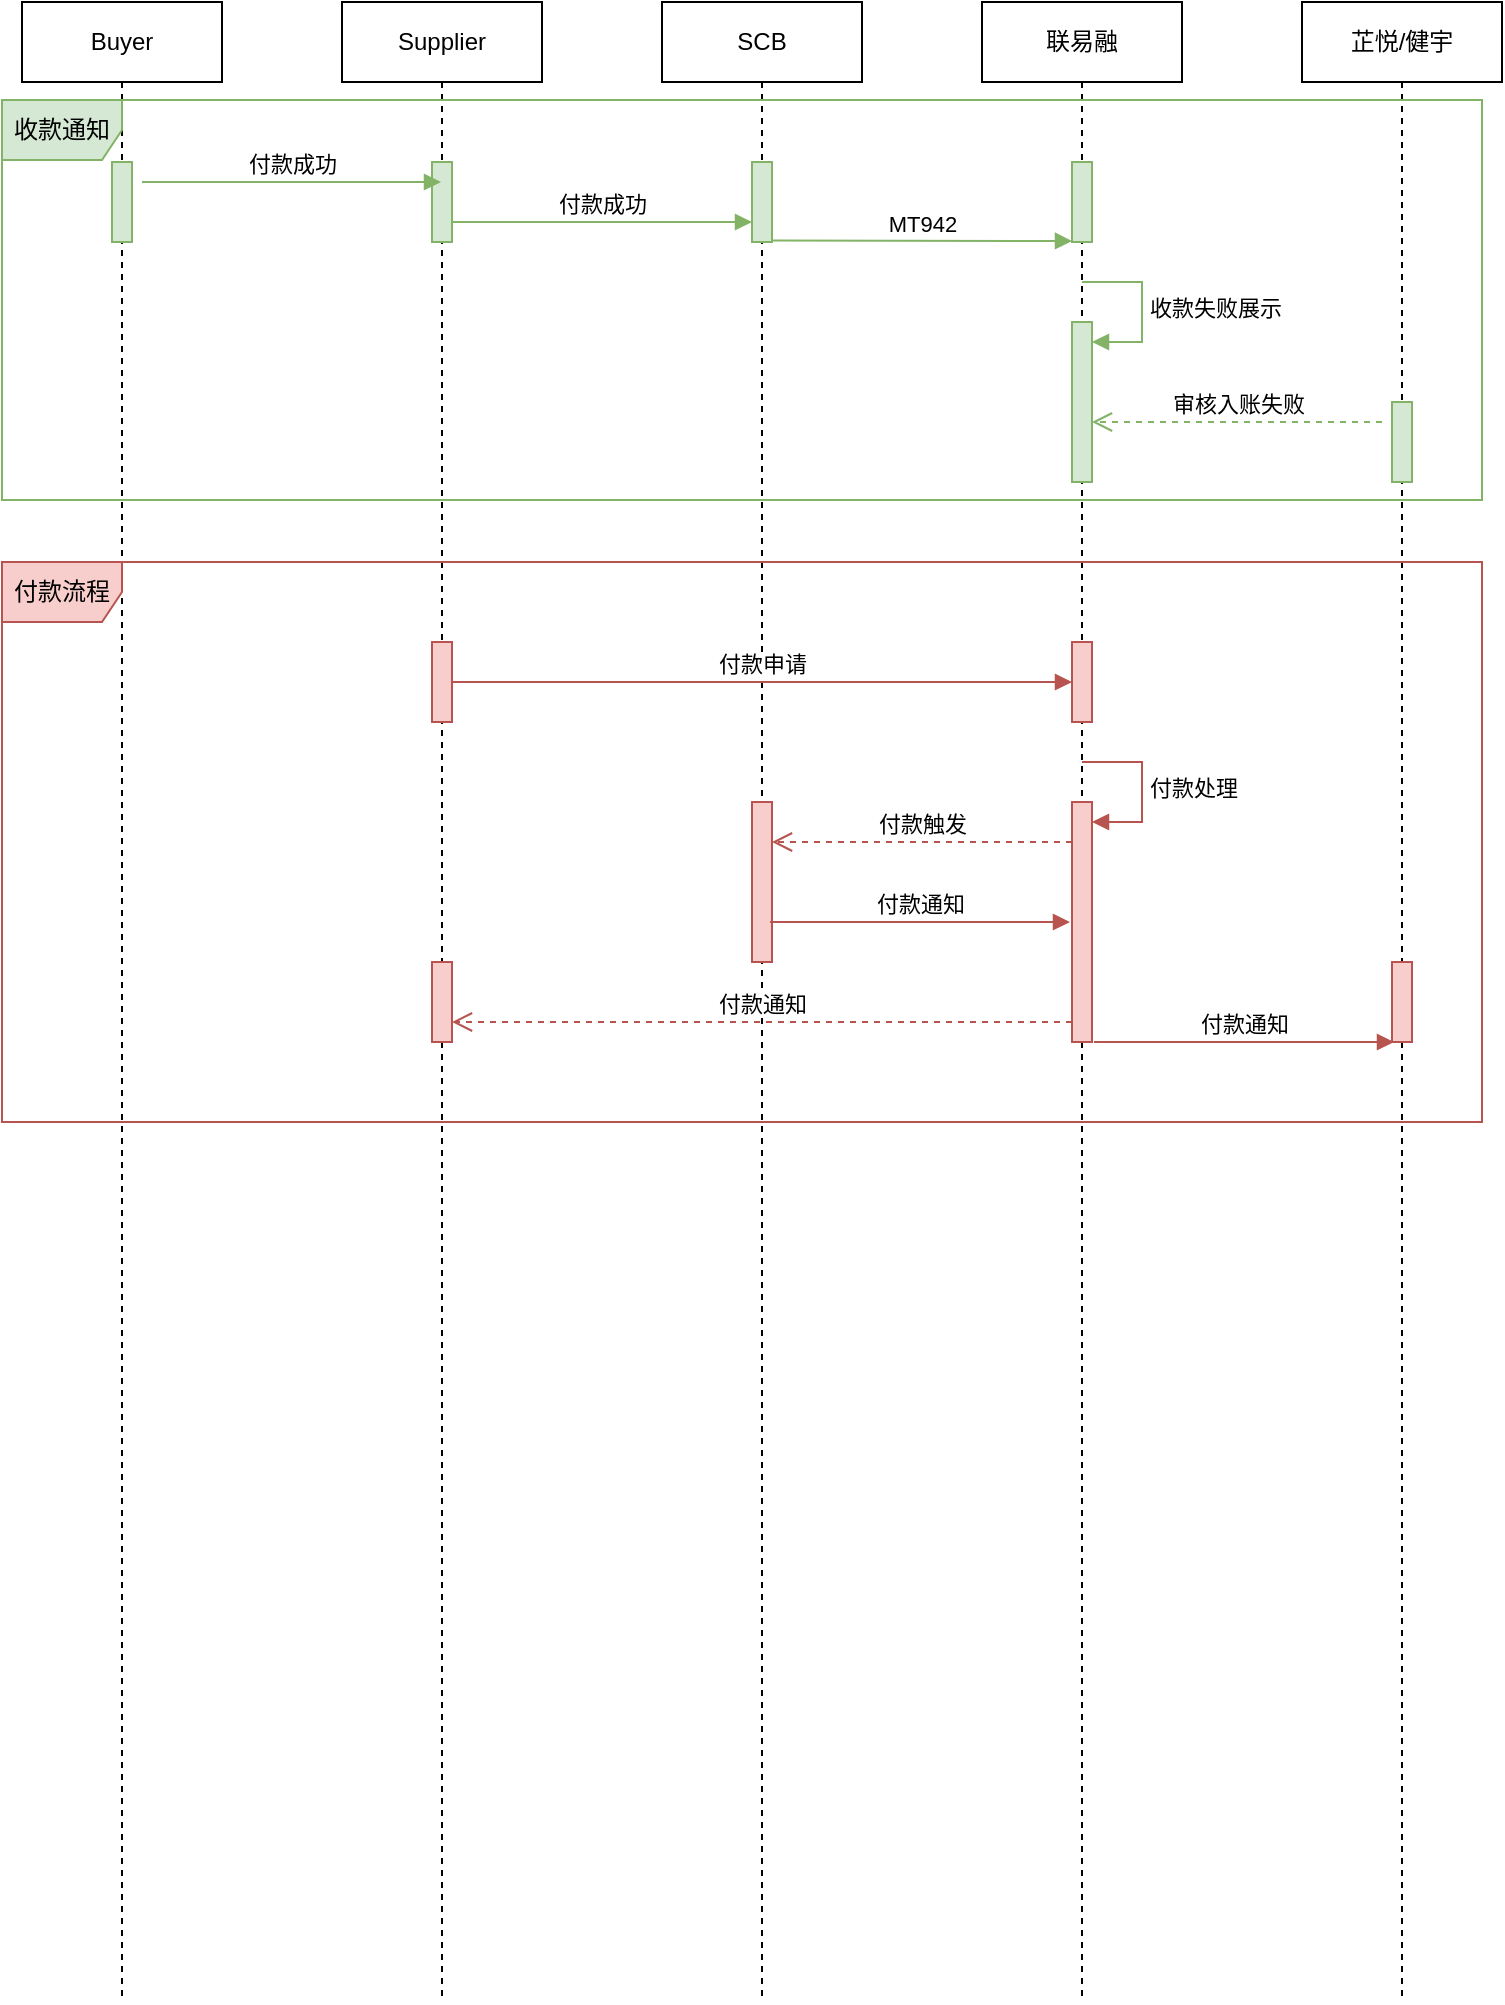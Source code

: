 <mxfile version="21.3.7" type="github">
  <diagram name="Page-1" id="2YBvvXClWsGukQMizWep">
    <mxGraphModel dx="1195" dy="645" grid="1" gridSize="10" guides="1" tooltips="1" connect="1" arrows="1" fold="1" page="1" pageScale="1" pageWidth="850" pageHeight="1100" math="0" shadow="0">
      <root>
        <mxCell id="0" />
        <mxCell id="1" parent="0" />
        <mxCell id="LnMXNG8-bUCVtMXn4GcC-1" value="Supplier" style="shape=umlLifeline;perimeter=lifelinePerimeter;whiteSpace=wrap;html=1;container=1;dropTarget=0;collapsible=0;recursiveResize=0;outlineConnect=0;portConstraint=eastwest;newEdgeStyle={&quot;edgeStyle&quot;:&quot;elbowEdgeStyle&quot;,&quot;elbow&quot;:&quot;vertical&quot;,&quot;curved&quot;:0,&quot;rounded&quot;:0};" vertex="1" parent="1">
          <mxGeometry x="190" y="80" width="100" height="1000" as="geometry" />
        </mxCell>
        <mxCell id="LnMXNG8-bUCVtMXn4GcC-6" value="" style="html=1;points=[];perimeter=orthogonalPerimeter;outlineConnect=0;targetShapes=umlLifeline;portConstraint=eastwest;newEdgeStyle={&quot;edgeStyle&quot;:&quot;elbowEdgeStyle&quot;,&quot;elbow&quot;:&quot;vertical&quot;,&quot;curved&quot;:0,&quot;rounded&quot;:0};fillColor=#d5e8d4;strokeColor=#82b366;" vertex="1" parent="LnMXNG8-bUCVtMXn4GcC-1">
          <mxGeometry x="45" y="80" width="10" height="40" as="geometry" />
        </mxCell>
        <mxCell id="LnMXNG8-bUCVtMXn4GcC-42" value="" style="html=1;points=[];perimeter=orthogonalPerimeter;outlineConnect=0;targetShapes=umlLifeline;portConstraint=eastwest;newEdgeStyle={&quot;edgeStyle&quot;:&quot;elbowEdgeStyle&quot;,&quot;elbow&quot;:&quot;vertical&quot;,&quot;curved&quot;:0,&quot;rounded&quot;:0};fillColor=#f8cecc;strokeColor=#b85450;" vertex="1" parent="LnMXNG8-bUCVtMXn4GcC-1">
          <mxGeometry x="45" y="320" width="10" height="40" as="geometry" />
        </mxCell>
        <mxCell id="LnMXNG8-bUCVtMXn4GcC-2" value="Buyer" style="shape=umlLifeline;perimeter=lifelinePerimeter;whiteSpace=wrap;html=1;container=1;dropTarget=0;collapsible=0;recursiveResize=0;outlineConnect=0;portConstraint=eastwest;newEdgeStyle={&quot;edgeStyle&quot;:&quot;elbowEdgeStyle&quot;,&quot;elbow&quot;:&quot;vertical&quot;,&quot;curved&quot;:0,&quot;rounded&quot;:0};" vertex="1" parent="1">
          <mxGeometry x="30" y="80" width="100" height="1000" as="geometry" />
        </mxCell>
        <mxCell id="LnMXNG8-bUCVtMXn4GcC-5" value="" style="html=1;points=[];perimeter=orthogonalPerimeter;outlineConnect=0;targetShapes=umlLifeline;portConstraint=eastwest;newEdgeStyle={&quot;edgeStyle&quot;:&quot;elbowEdgeStyle&quot;,&quot;elbow&quot;:&quot;vertical&quot;,&quot;curved&quot;:0,&quot;rounded&quot;:0};fillColor=#d5e8d4;strokeColor=#82b366;" vertex="1" parent="LnMXNG8-bUCVtMXn4GcC-2">
          <mxGeometry x="45" y="80" width="10" height="40" as="geometry" />
        </mxCell>
        <mxCell id="LnMXNG8-bUCVtMXn4GcC-3" value="SCB" style="shape=umlLifeline;perimeter=lifelinePerimeter;whiteSpace=wrap;html=1;container=1;dropTarget=0;collapsible=0;recursiveResize=0;outlineConnect=0;portConstraint=eastwest;newEdgeStyle={&quot;edgeStyle&quot;:&quot;elbowEdgeStyle&quot;,&quot;elbow&quot;:&quot;vertical&quot;,&quot;curved&quot;:0,&quot;rounded&quot;:0};" vertex="1" parent="1">
          <mxGeometry x="350" y="80" width="100" height="1000" as="geometry" />
        </mxCell>
        <mxCell id="LnMXNG8-bUCVtMXn4GcC-8" value="" style="html=1;points=[];perimeter=orthogonalPerimeter;outlineConnect=0;targetShapes=umlLifeline;portConstraint=eastwest;newEdgeStyle={&quot;edgeStyle&quot;:&quot;elbowEdgeStyle&quot;,&quot;elbow&quot;:&quot;vertical&quot;,&quot;curved&quot;:0,&quot;rounded&quot;:0};fillColor=#d5e8d4;strokeColor=#82b366;" vertex="1" parent="LnMXNG8-bUCVtMXn4GcC-3">
          <mxGeometry x="45" y="80" width="10" height="40" as="geometry" />
        </mxCell>
        <mxCell id="LnMXNG8-bUCVtMXn4GcC-4" value="联易融" style="shape=umlLifeline;perimeter=lifelinePerimeter;whiteSpace=wrap;html=1;container=1;dropTarget=0;collapsible=0;recursiveResize=0;outlineConnect=0;portConstraint=eastwest;newEdgeStyle={&quot;edgeStyle&quot;:&quot;elbowEdgeStyle&quot;,&quot;elbow&quot;:&quot;vertical&quot;,&quot;curved&quot;:0,&quot;rounded&quot;:0};" vertex="1" parent="1">
          <mxGeometry x="510" y="80" width="100" height="1000" as="geometry" />
        </mxCell>
        <mxCell id="LnMXNG8-bUCVtMXn4GcC-11" value="" style="html=1;points=[];perimeter=orthogonalPerimeter;outlineConnect=0;targetShapes=umlLifeline;portConstraint=eastwest;newEdgeStyle={&quot;edgeStyle&quot;:&quot;elbowEdgeStyle&quot;,&quot;elbow&quot;:&quot;vertical&quot;,&quot;curved&quot;:0,&quot;rounded&quot;:0};fillColor=#d5e8d4;strokeColor=#82b366;" vertex="1" parent="LnMXNG8-bUCVtMXn4GcC-4">
          <mxGeometry x="45" y="80" width="10" height="40" as="geometry" />
        </mxCell>
        <mxCell id="LnMXNG8-bUCVtMXn4GcC-13" value="" style="html=1;points=[];perimeter=orthogonalPerimeter;outlineConnect=0;targetShapes=umlLifeline;portConstraint=eastwest;newEdgeStyle={&quot;edgeStyle&quot;:&quot;elbowEdgeStyle&quot;,&quot;elbow&quot;:&quot;vertical&quot;,&quot;curved&quot;:0,&quot;rounded&quot;:0};fillColor=#d5e8d4;strokeColor=#82b366;" vertex="1" parent="LnMXNG8-bUCVtMXn4GcC-4">
          <mxGeometry x="45" y="160" width="10" height="80" as="geometry" />
        </mxCell>
        <mxCell id="LnMXNG8-bUCVtMXn4GcC-14" value="收款失败展示" style="html=1;align=left;spacingLeft=2;endArrow=block;rounded=0;edgeStyle=orthogonalEdgeStyle;curved=0;rounded=0;fillColor=#d5e8d4;strokeColor=#82b366;" edge="1" target="LnMXNG8-bUCVtMXn4GcC-13" parent="LnMXNG8-bUCVtMXn4GcC-4">
          <mxGeometry relative="1" as="geometry">
            <mxPoint x="50" y="140" as="sourcePoint" />
            <Array as="points">
              <mxPoint x="80" y="170" />
            </Array>
          </mxGeometry>
        </mxCell>
        <mxCell id="LnMXNG8-bUCVtMXn4GcC-43" value="" style="html=1;points=[];perimeter=orthogonalPerimeter;outlineConnect=0;targetShapes=umlLifeline;portConstraint=eastwest;newEdgeStyle={&quot;edgeStyle&quot;:&quot;elbowEdgeStyle&quot;,&quot;elbow&quot;:&quot;vertical&quot;,&quot;curved&quot;:0,&quot;rounded&quot;:0};fillColor=#f8cecc;strokeColor=#b85450;" vertex="1" parent="LnMXNG8-bUCVtMXn4GcC-4">
          <mxGeometry x="45" y="320" width="10" height="40" as="geometry" />
        </mxCell>
        <mxCell id="LnMXNG8-bUCVtMXn4GcC-45" value="" style="html=1;points=[];perimeter=orthogonalPerimeter;outlineConnect=0;targetShapes=umlLifeline;portConstraint=eastwest;newEdgeStyle={&quot;edgeStyle&quot;:&quot;elbowEdgeStyle&quot;,&quot;elbow&quot;:&quot;vertical&quot;,&quot;curved&quot;:0,&quot;rounded&quot;:0};fillColor=#f8cecc;strokeColor=#b85450;" vertex="1" parent="LnMXNG8-bUCVtMXn4GcC-4">
          <mxGeometry x="45" y="400" width="10" height="120" as="geometry" />
        </mxCell>
        <mxCell id="LnMXNG8-bUCVtMXn4GcC-46" value="付款处理" style="html=1;align=left;spacingLeft=2;endArrow=block;rounded=0;edgeStyle=orthogonalEdgeStyle;curved=0;rounded=0;fillColor=#f8cecc;strokeColor=#b85450;" edge="1" target="LnMXNG8-bUCVtMXn4GcC-45" parent="LnMXNG8-bUCVtMXn4GcC-4">
          <mxGeometry relative="1" as="geometry">
            <mxPoint x="50" y="380" as="sourcePoint" />
            <Array as="points">
              <mxPoint x="80" y="410" />
            </Array>
          </mxGeometry>
        </mxCell>
        <mxCell id="LnMXNG8-bUCVtMXn4GcC-7" value="付款成功" style="html=1;verticalAlign=bottom;endArrow=block;edgeStyle=elbowEdgeStyle;elbow=vertical;curved=0;rounded=0;fillColor=#d5e8d4;strokeColor=#82b366;" edge="1" parent="1" target="LnMXNG8-bUCVtMXn4GcC-1">
          <mxGeometry width="80" relative="1" as="geometry">
            <mxPoint x="90" y="170" as="sourcePoint" />
            <mxPoint x="170" y="170" as="targetPoint" />
          </mxGeometry>
        </mxCell>
        <mxCell id="LnMXNG8-bUCVtMXn4GcC-20" value="芷悦/健宇" style="shape=umlLifeline;perimeter=lifelinePerimeter;whiteSpace=wrap;html=1;container=1;dropTarget=0;collapsible=0;recursiveResize=0;outlineConnect=0;portConstraint=eastwest;newEdgeStyle={&quot;edgeStyle&quot;:&quot;elbowEdgeStyle&quot;,&quot;elbow&quot;:&quot;vertical&quot;,&quot;curved&quot;:0,&quot;rounded&quot;:0};" vertex="1" parent="1">
          <mxGeometry x="670" y="80" width="100" height="1000" as="geometry" />
        </mxCell>
        <mxCell id="LnMXNG8-bUCVtMXn4GcC-21" value="" style="html=1;points=[];perimeter=orthogonalPerimeter;outlineConnect=0;targetShapes=umlLifeline;portConstraint=eastwest;newEdgeStyle={&quot;edgeStyle&quot;:&quot;elbowEdgeStyle&quot;,&quot;elbow&quot;:&quot;vertical&quot;,&quot;curved&quot;:0,&quot;rounded&quot;:0};fillColor=#d5e8d4;strokeColor=#82b366;" vertex="1" parent="LnMXNG8-bUCVtMXn4GcC-20">
          <mxGeometry x="45" y="200" width="10" height="40" as="geometry" />
        </mxCell>
        <mxCell id="LnMXNG8-bUCVtMXn4GcC-10" value="付款成功" style="html=1;verticalAlign=bottom;endArrow=block;edgeStyle=elbowEdgeStyle;elbow=vertical;curved=0;rounded=0;fillColor=#d5e8d4;strokeColor=#82b366;" edge="1" parent="1">
          <mxGeometry width="80" relative="1" as="geometry">
            <mxPoint x="245" y="190" as="sourcePoint" />
            <mxPoint x="395" y="190" as="targetPoint" />
          </mxGeometry>
        </mxCell>
        <mxCell id="LnMXNG8-bUCVtMXn4GcC-12" value="MT942" style="html=1;verticalAlign=bottom;endArrow=block;edgeStyle=elbowEdgeStyle;elbow=vertical;curved=0;rounded=0;fillColor=#d5e8d4;strokeColor=#82b366;" edge="1" parent="1">
          <mxGeometry width="80" relative="1" as="geometry">
            <mxPoint x="405" y="199.31" as="sourcePoint" />
            <mxPoint x="555" y="199.31" as="targetPoint" />
          </mxGeometry>
        </mxCell>
        <mxCell id="LnMXNG8-bUCVtMXn4GcC-23" value="审核入账失败" style="html=1;verticalAlign=bottom;endArrow=open;dashed=1;endSize=8;edgeStyle=elbowEdgeStyle;elbow=vertical;curved=0;rounded=0;fillColor=#d5e8d4;strokeColor=#82b366;" edge="1" parent="1">
          <mxGeometry relative="1" as="geometry">
            <mxPoint x="710" y="290" as="sourcePoint" />
            <mxPoint x="565" y="290" as="targetPoint" />
          </mxGeometry>
        </mxCell>
        <mxCell id="LnMXNG8-bUCVtMXn4GcC-40" value="收款通知" style="shape=umlFrame;whiteSpace=wrap;html=1;pointerEvents=0;fillColor=#d5e8d4;strokeColor=#82b366;" vertex="1" parent="1">
          <mxGeometry x="20" y="129" width="740" height="200" as="geometry" />
        </mxCell>
        <mxCell id="LnMXNG8-bUCVtMXn4GcC-41" value="付款流程" style="shape=umlFrame;whiteSpace=wrap;html=1;pointerEvents=0;fillColor=#f8cecc;strokeColor=#b85450;" vertex="1" parent="1">
          <mxGeometry x="20" y="360" width="740" height="280" as="geometry" />
        </mxCell>
        <mxCell id="LnMXNG8-bUCVtMXn4GcC-44" value="付款申请" style="html=1;verticalAlign=bottom;endArrow=block;edgeStyle=elbowEdgeStyle;elbow=vertical;curved=0;rounded=0;fillColor=#f8cecc;strokeColor=#b85450;" edge="1" parent="1" source="LnMXNG8-bUCVtMXn4GcC-42" target="LnMXNG8-bUCVtMXn4GcC-43">
          <mxGeometry width="80" relative="1" as="geometry">
            <mxPoint x="250" y="420" as="sourcePoint" />
            <mxPoint x="330" y="420" as="targetPoint" />
          </mxGeometry>
        </mxCell>
        <mxCell id="LnMXNG8-bUCVtMXn4GcC-47" value="" style="html=1;points=[];perimeter=orthogonalPerimeter;outlineConnect=0;targetShapes=umlLifeline;portConstraint=eastwest;newEdgeStyle={&quot;edgeStyle&quot;:&quot;elbowEdgeStyle&quot;,&quot;elbow&quot;:&quot;vertical&quot;,&quot;curved&quot;:0,&quot;rounded&quot;:0};fillColor=#f8cecc;strokeColor=#b85450;" vertex="1" parent="1">
          <mxGeometry x="395" y="480" width="10" height="80" as="geometry" />
        </mxCell>
        <mxCell id="LnMXNG8-bUCVtMXn4GcC-48" value="付款触发" style="html=1;verticalAlign=bottom;endArrow=open;dashed=1;endSize=8;edgeStyle=elbowEdgeStyle;elbow=vertical;curved=0;rounded=0;fillColor=#f8cecc;strokeColor=#b85450;" edge="1" parent="1" source="LnMXNG8-bUCVtMXn4GcC-45">
          <mxGeometry relative="1" as="geometry">
            <mxPoint x="550" y="500" as="sourcePoint" />
            <mxPoint x="405" y="499.76" as="targetPoint" />
          </mxGeometry>
        </mxCell>
        <mxCell id="LnMXNG8-bUCVtMXn4GcC-50" value="付款通知" style="html=1;verticalAlign=bottom;endArrow=block;edgeStyle=elbowEdgeStyle;elbow=vertical;curved=0;rounded=0;exitX=0.5;exitY=0.75;exitDx=0;exitDy=0;exitPerimeter=0;entryX=0.4;entryY=0.46;entryDx=0;entryDy=0;entryPerimeter=0;fillColor=#f8cecc;strokeColor=#b85450;" edge="1" parent="1">
          <mxGeometry width="80" relative="1" as="geometry">
            <mxPoint x="404" y="540" as="sourcePoint" />
            <mxPoint x="554.0" y="540" as="targetPoint" />
          </mxGeometry>
        </mxCell>
        <mxCell id="LnMXNG8-bUCVtMXn4GcC-51" value="付款通知" style="html=1;verticalAlign=bottom;endArrow=open;dashed=1;endSize=8;edgeStyle=elbowEdgeStyle;elbow=vertical;curved=0;rounded=0;fillColor=#f8cecc;strokeColor=#b85450;" edge="1" parent="1" source="LnMXNG8-bUCVtMXn4GcC-45" target="LnMXNG8-bUCVtMXn4GcC-52">
          <mxGeometry relative="1" as="geometry">
            <mxPoint x="550" y="590" as="sourcePoint" />
            <mxPoint x="470" y="590" as="targetPoint" />
            <Array as="points">
              <mxPoint x="550" y="590" />
            </Array>
          </mxGeometry>
        </mxCell>
        <mxCell id="LnMXNG8-bUCVtMXn4GcC-52" value="" style="html=1;points=[];perimeter=orthogonalPerimeter;outlineConnect=0;targetShapes=umlLifeline;portConstraint=eastwest;newEdgeStyle={&quot;edgeStyle&quot;:&quot;elbowEdgeStyle&quot;,&quot;elbow&quot;:&quot;vertical&quot;,&quot;curved&quot;:0,&quot;rounded&quot;:0};fillColor=#f8cecc;strokeColor=#b85450;" vertex="1" parent="1">
          <mxGeometry x="235" y="560" width="10" height="40" as="geometry" />
        </mxCell>
        <mxCell id="LnMXNG8-bUCVtMXn4GcC-53" value="" style="html=1;points=[];perimeter=orthogonalPerimeter;outlineConnect=0;targetShapes=umlLifeline;portConstraint=eastwest;newEdgeStyle={&quot;edgeStyle&quot;:&quot;elbowEdgeStyle&quot;,&quot;elbow&quot;:&quot;vertical&quot;,&quot;curved&quot;:0,&quot;rounded&quot;:0};fillColor=#f8cecc;strokeColor=#b85450;" vertex="1" parent="1">
          <mxGeometry x="715" y="560" width="10" height="40" as="geometry" />
        </mxCell>
        <mxCell id="LnMXNG8-bUCVtMXn4GcC-54" value="付款通知" style="html=1;verticalAlign=bottom;endArrow=block;edgeStyle=elbowEdgeStyle;elbow=vertical;curved=0;rounded=0;fillColor=#f8cecc;strokeColor=#b85450;" edge="1" parent="1">
          <mxGeometry width="80" relative="1" as="geometry">
            <mxPoint x="566" y="600" as="sourcePoint" />
            <mxPoint x="716" y="600" as="targetPoint" />
          </mxGeometry>
        </mxCell>
      </root>
    </mxGraphModel>
  </diagram>
</mxfile>
